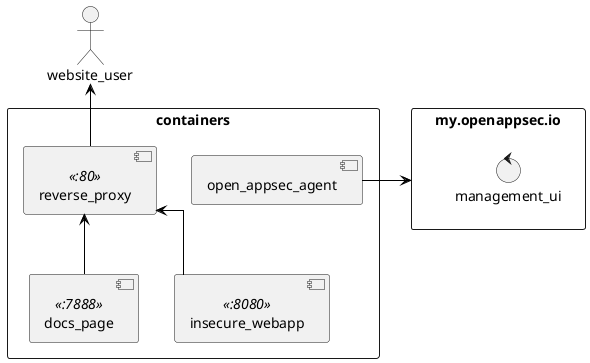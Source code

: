 @startuml monitoring

skinparam linetype ortho
skinparam monochrome false
skinparam componentStyle uml2
skinparam backgroundColor #fff
skinparam ArrowColor black
skinparam NoteBorderColor Grey
skinparam NoteBackgroundColor #fdfdfd
skinparam defaultTextAlignment center
skinparam activity {
FontName Ubuntu
}

rectangle containers {
  component reverse_proxy <<:80>>
  component docs_page <<:7888>>
  component insecure_webapp <<:8080>>
  component open_appsec_agent
  
  insecure_webapp -up-> reverse_proxy
  docs_page -up-> reverse_proxy
}

rectangle my_openappsec_io as "my.openappsec.io" {
  control management_ui
}

actor website_user
reverse_proxy -up-> website_user

open_appsec_agent -right-> my_openappsec_io

@enduml
